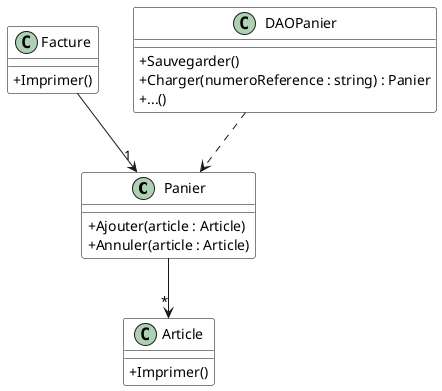 @startuml SRP_V01_S01

skinparam classAttributeIconSize 0
skinparam class {
    BackgroundColor White
    BorderColor #000
}

Panier --> "*" Article
Facture --> "1" Panier
DAOPanier ..> Panier

class Article {
    + Imprimer()
}

class Panier {
    + Ajouter(article : Article)
    + Annuler(article : Article)
}

class Facture {
    + Imprimer()
}

class DAOPanier {
    + Sauvegarder()
    + Charger(numeroReference : string) : Panier
    + ...()
}

@enduml